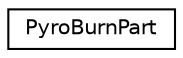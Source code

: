 digraph G
{
  edge [fontname="Helvetica",fontsize="10",labelfontname="Helvetica",labelfontsize="10"];
  node [fontname="Helvetica",fontsize="10",shape=record];
  rankdir="LR";
  Node1 [label="PyroBurnPart",height=0.2,width=0.4,color="black", fillcolor="white", style="filled",URL="$struct_pyro_burn_part.html"];
}
